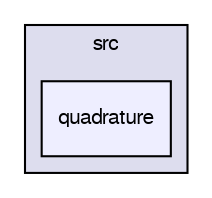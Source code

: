 digraph "quadrature" {
  compound=true
  node [ fontsize="10", fontname="FreeSans"];
  edge [ labelfontsize="10", labelfontname="FreeSans"];
  subgraph clusterdir_68267d1309a1af8e8297ef4c3efbcdba {
    graph [ bgcolor="#ddddee", pencolor="black", label="src" fontname="FreeSans", fontsize="10", URL="dir_68267d1309a1af8e8297ef4c3efbcdba.html"]
  dir_264321be3574e3b1cf375050e213576e [shape=box, label="quadrature", style="filled", fillcolor="#eeeeff", pencolor="black", URL="dir_264321be3574e3b1cf375050e213576e.html"];
  }
}
